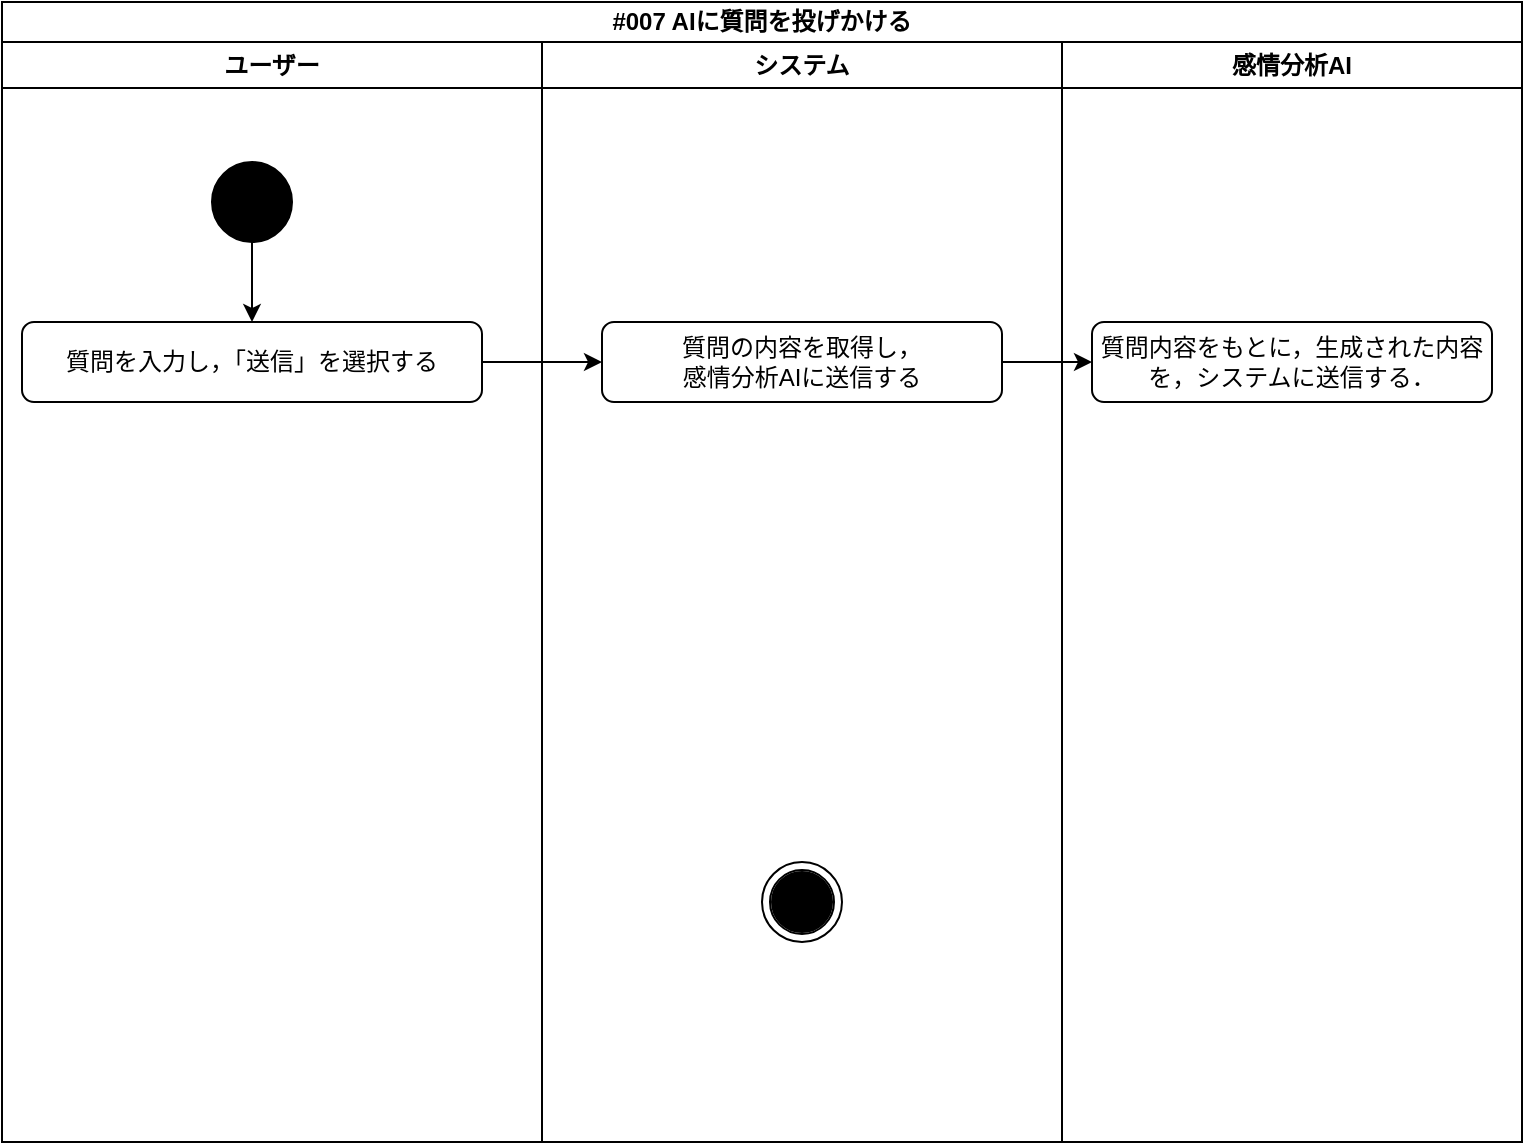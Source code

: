 <mxfile>
    <diagram id="PJhBvZbjIUu8iOUgB9s-" name="ページ1">
        <mxGraphModel dx="1440" dy="1028" grid="1" gridSize="10" guides="1" tooltips="1" connect="1" arrows="1" fold="1" page="1" pageScale="1" pageWidth="827" pageHeight="1169" math="0" shadow="0">
            <root>
                <mxCell id="0"/>
                <mxCell id="1" parent="0"/>
                <mxCell id="42" value="#007 AIに質問を投げかける" style="swimlane;whiteSpace=wrap;html=1;swimlaneLine=1;startSize=20;rounded=0;" parent="1" vertex="1">
                    <mxGeometry x="40" y="40" width="760" height="570" as="geometry"/>
                </mxCell>
                <mxCell id="47" value="ユーザー" style="swimlane;whiteSpace=wrap;html=1;" parent="42" vertex="1">
                    <mxGeometry y="20" width="270" height="550" as="geometry">
                        <mxRectangle y="20" width="90" height="30" as="alternateBounds"/>
                    </mxGeometry>
                </mxCell>
                <mxCell id="60" style="edgeStyle=none;html=1;exitX=0.5;exitY=1;exitDx=0;exitDy=0;entryX=0.5;entryY=0;entryDx=0;entryDy=0;rounded=0;" parent="47" source="49" target="50" edge="1">
                    <mxGeometry relative="1" as="geometry"/>
                </mxCell>
                <mxCell id="49" value="" style="ellipse;whiteSpace=wrap;html=1;aspect=fixed;fillColor=#000000;" parent="47" vertex="1">
                    <mxGeometry x="105" y="60" width="40" height="40" as="geometry"/>
                </mxCell>
                <mxCell id="50" value="質問を入力し，「送信」を選択する" style="rounded=1;whiteSpace=wrap;html=1;fillColor=none;" parent="47" vertex="1">
                    <mxGeometry x="10" y="140" width="230" height="40" as="geometry"/>
                </mxCell>
                <mxCell id="48" value="システム" style="swimlane;whiteSpace=wrap;html=1;" parent="42" vertex="1">
                    <mxGeometry x="270" y="20" width="260" height="550" as="geometry">
                        <mxRectangle x="320" y="20" width="90" height="30" as="alternateBounds"/>
                    </mxGeometry>
                </mxCell>
                <mxCell id="51" value="質問の内容を取得し，&lt;br&gt;感情分析AIに送信する" style="rounded=1;whiteSpace=wrap;html=1;fillColor=none;" parent="48" vertex="1">
                    <mxGeometry x="30" y="140" width="200" height="40" as="geometry"/>
                </mxCell>
                <mxCell id="76" style="edgeStyle=orthogonalEdgeStyle;html=1;exitX=1;exitY=0.5;exitDx=0;exitDy=0;fontColor=#000000;rounded=0;" parent="48" edge="1">
                    <mxGeometry relative="1" as="geometry">
                        <mxPoint x="305" y="325" as="sourcePoint"/>
                    </mxGeometry>
                </mxCell>
                <mxCell id="69" value="" style="group" parent="48" vertex="1" connectable="0">
                    <mxGeometry x="110" y="410" width="140" height="40" as="geometry"/>
                </mxCell>
                <mxCell id="64" value="" style="ellipse;shape=doubleEllipse;whiteSpace=wrap;html=1;aspect=fixed;rounded=0;fillColor=none;" parent="69" vertex="1">
                    <mxGeometry width="40" height="40" as="geometry"/>
                </mxCell>
                <mxCell id="68" value="" style="ellipse;whiteSpace=wrap;html=1;aspect=fixed;fillColor=#000000;" parent="69" vertex="1">
                    <mxGeometry x="5.004" y="5" width="30" height="30" as="geometry"/>
                </mxCell>
                <mxCell id="62" style="edgeStyle=orthogonalEdgeStyle;html=1;exitX=1;exitY=0.5;exitDx=0;exitDy=0;entryX=0;entryY=0.5;entryDx=0;entryDy=0;rounded=0;" parent="42" source="50" target="51" edge="1">
                    <mxGeometry relative="1" as="geometry">
                        <mxPoint x="440" y="180.0" as="targetPoint"/>
                    </mxGeometry>
                </mxCell>
                <mxCell id="98" value="感情分析AI" style="swimlane;whiteSpace=wrap;html=1;" vertex="1" parent="42">
                    <mxGeometry x="530" y="20" width="230" height="550" as="geometry">
                        <mxRectangle x="320" y="20" width="90" height="30" as="alternateBounds"/>
                    </mxGeometry>
                </mxCell>
                <mxCell id="100" value="質問内容をもとに，生成された内容を，システムに送信する．" style="rounded=1;whiteSpace=wrap;html=1;fillColor=none;" vertex="1" parent="98">
                    <mxGeometry x="15" y="140" width="200" height="40" as="geometry"/>
                </mxCell>
                <mxCell id="101" style="edgeStyle=orthogonalEdgeStyle;html=1;exitX=1;exitY=0.5;exitDx=0;exitDy=0;fontColor=#000000;rounded=0;" edge="1" parent="98">
                    <mxGeometry relative="1" as="geometry">
                        <mxPoint x="305" y="325" as="sourcePoint"/>
                    </mxGeometry>
                </mxCell>
                <mxCell id="105" style="edgeStyle=none;html=1;exitX=1;exitY=0.5;exitDx=0;exitDy=0;entryX=0;entryY=0.5;entryDx=0;entryDy=0;" edge="1" parent="42" source="51" target="100">
                    <mxGeometry relative="1" as="geometry"/>
                </mxCell>
            </root>
        </mxGraphModel>
    </diagram>
</mxfile>